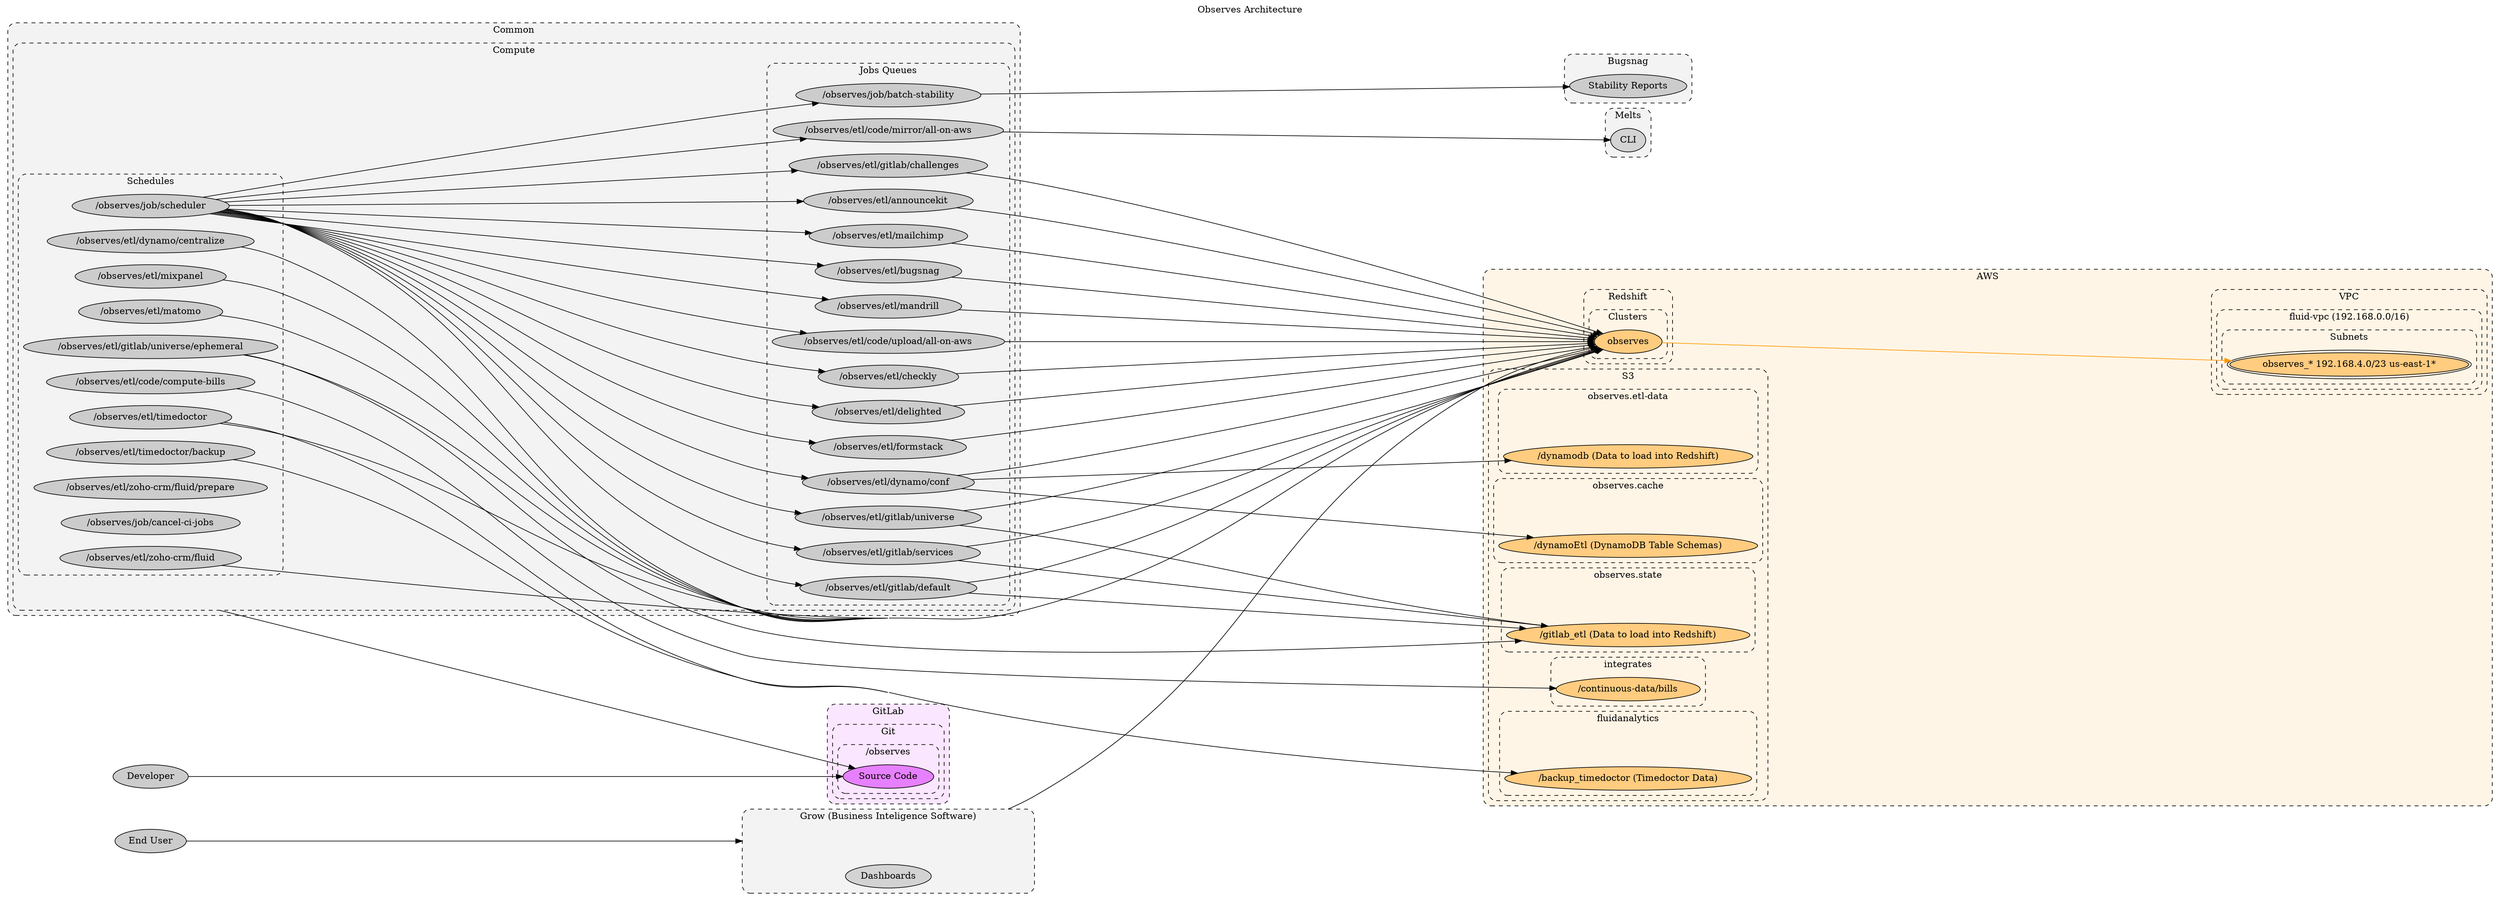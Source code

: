 // SPDX-FileCopyrightText: 2022 Fluid Attacks <development@fluidattacks.com>
//
// SPDX-License-Identifier: MPL-2.0

digraph observes {
  label="Observes Architecture"
  labelloc="t"
  compound="true"
  concentrate="true"
  ranksep="10.0"
  rankdir="LR"
  scale="scalexy"

  node[style="filled"]
  graph[style="dashed,rounded"]

  subgraph cluster_aws {
    label="AWS"
    bgcolor="0.1 0.1 1.0"
    node[fillcolor="0.1 0.5 1.0"]

    subgraph cluster_aws_redshift {
      label="Redshift"

      subgraph cluster_aws_redshift_clusters {
        label="Clusters"

        aws_redshift_clusters_observes[label="observes"]
      }
    }

    subgraph cluster_aws_s3 {
      label="S3"

      subgraph cluster_aws_s3_fluidanalytics {
        label="fluidanalytics"

        cluster_aws_s3_fluidanalytics[label="" style="invis"]

        aws_s3_fluidanalytics_backup_timedoctor[label="/backup_timedoctor (Timedoctor Data)"]
      }

      subgraph cluster_aws_s3_integrates {
        label="integrates"

        aws_s3_integrates_continuous_data_bills[label="/continuous-data/bills"]
      }

      subgraph cluster_aws_s3_observes_cache {
        label="observes.cache"

        cluster_aws_s3_observes_cache[label="" style="invis"]

        aws_s3_observes_cache_dynamo_etl[label="/dynamoEtl (DynamoDB Table Schemas)"]
      }

      subgraph cluster_aws_s3_observes_etl_data {
        label="observes.etl-data"

        cluster_aws_s3_observes_etl_data[label="" style="invis"]

        aws_s3_observes_etl_data_dynamodb[label="/dynamodb (Data to load into Redshift)"]
      }

      subgraph cluster_aws_s3_observes_state {
        label="observes.state"

        cluster_aws_s3_observes_state[label="" style="invis"]

        aws_s3_observes_state_gitlab_etl[label="/gitlab_etl (Data to load into Redshift)"]
      }
    }

    subgraph cluster_aws_vpc {
      label="VPC"

      subgraph cluster_aws_vpc_fluid_vpc {
        label="fluid-vpc (192.168.0.0/16)"

        subgraph cluster_aws_vpc_fluid_vpc_subnets {
          label="Subnets"

          cluster_aws_vpc_fluid_vpc_subnets_observes[label="observes_* 192.168.4.0/23 us-east-1*" peripheries="2"]
        }
      }
    }
  }

  subgraph cluster_bugsnag {
    label="Bugsnag"
    bgcolor="0.0 0.0 0.95"
    node[fillcolor="0.0 0.0 0.8"]

    bugsnag[label="Stability Reports"]
  }

  subgraph cluster_common {
    label="Common"
    bgcolor="0.0 0.0 0.95"
    node[fillcolor="0.0 0.0 0.8"]

    subgraph cluster_common_compute {
      label="Compute"

      cluster_common_compute[label="" style="invis"]

      subgraph cluster_common_compute_job_queues {
        label="Jobs Queues"

        common_compute_schedules_observes_etl_announcekit[label="/observes/etl/announcekit"]
        common_compute_schedules_observes_job_batch_stability[label="/observes/job/batch-stability"]
        common_compute_schedules_observes_etl_bugsnag[label="/observes/etl/bugsnag"]
        common_compute_schedules_observes_etl_code_mirror_all_on_aws[label="/observes/etl/code/mirror/all-on-aws"]
        common_compute_schedules_observes_etl_code_upload_all_on_aws[label="/observes/etl/code/upload/all-on-aws"]
        common_compute_schedules_observes_etl_checkly[label="/observes/etl/checkly"]
        common_compute_schedules_observes_etl_delighted[label="/observes/etl/delighted"]
        common_compute_schedules_observes_etl_dynamo_conf[label="/observes/etl/dynamo/conf"]
        common_compute_schedules_observes_etl_formstack[label="/observes/etl/formstack"]
        common_compute_schedules_observes_etl_gitlab_challenges[label="/observes/etl/gitlab/challenges"]
        common_compute_schedules_observes_etl_gitlab_default[label="/observes/etl/gitlab/default"]
        common_compute_schedules_observes_etl_gitlab_universe[label="/observes/etl/gitlab/universe"]
        common_compute_schedules_observes_etl_gitlab_services[label="/observes/etl/gitlab/services"]
        common_compute_schedules_observes_etl_mailchimp[label="/observes/etl/mailchimp"]
        common_compute_schedules_observes_etl_mandrill[label="/observes/etl/mandrill"]
      }

      subgraph cluster_common_compute_schedules {
        label="Schedules"

        common_compute_schedules_observes_etl_code_compute_bills[label="/observes/etl/code/compute-bills"]
        common_compute_schedules_observes_etl_dynamo_centralize[label="/observes/etl/dynamo/centralize"]
        common_compute_schedules_observes_etl_gitlab_universe_ephemeral[label="/observes/etl/gitlab/universe/ephemeral"]
        common_compute_schedules_observes_etl_matomo[label="/observes/etl/matomo"]
        common_compute_schedules_observes_etl_mixpanel[label="/observes/etl/mixpanel"]
        common_compute_schedules_observes_etl_timedoctor[label="/observes/etl/timedoctor"]
        common_compute_schedules_observes_etl_timedoctor_backup[label="/observes/etl/timedoctor/backup"]
        common_compute_schedules_observes_etl_zoho_crm_fluid[label="/observes/etl/zoho-crm/fluid"]
        common_compute_schedules_observes_etl_zoho_crm_fluid_prepare[label="/observes/etl/zoho-crm/fluid/prepare"]
        common_compute_schedules_observes_job_cancel_ci_jobs[label="/observes/job/cancel-ci-jobs"]
        common_compute_schedules_observes_job_scheduler[label="/observes/job/scheduler"]
      }
    }
  }

  subgraph cluster_gitlab {
    label="GitLab"
    bgcolor="0.8 0.1 1.0"
    node[fillcolor="0.8 0.5 1.0"]

    subgraph cluster_gitlab_git {
      label="Git"

      subgraph cluster_gitlab_observes {
        label="/observes"

        gitlab_observes[label="Source Code"]
      }
    }
  }

  subgraph cluster_grow {
    label="Grow (Business Inteligence Software)"
    bgcolor="0.0 0.0 0.95"

    cluster_grow[label="" style="invis" width="6.0"]
    grow_dashboards[label="Dashboards"]
  }

  subgraph cluster_melts {
    label="Melts"
    bgcolor="0.0 0.0 0.95"

    melts_cli[label="CLI"]
  }

  node[fillcolor="0.0 0.0 0.8"]
  end_user[label="End User"]
  developer[label="Developer"]

  edge[color="0.1 1.0 1.0"]
  aws_redshift_clusters_observes -> cluster_aws_vpc_fluid_vpc_subnets_observes[]

  edge[color="0.8 1.0 1.0"]

  edge[color="0.0 0.0 0.0"]
  developer -> gitlab_observes[]
  end_user -> cluster_grow[lhead="cluster_grow"]
  cluster_grow -> aws_redshift_clusters_observes[ltail="cluster_grow"]
  cluster_common_compute -> gitlab_observes[ltail="cluster_common_compute"]
  common_compute_schedules_observes_etl_announcekit -> aws_redshift_clusters_observes[]
  common_compute_schedules_observes_etl_bugsnag -> aws_redshift_clusters_observes[]
  common_compute_schedules_observes_etl_checkly -> aws_redshift_clusters_observes[]
  common_compute_schedules_observes_etl_code_mirror_all_on_aws -> melts_cli[]
  common_compute_schedules_observes_etl_code_compute_bills -> aws_s3_integrates_continuous_data_bills[]
  common_compute_schedules_observes_etl_code_upload_all_on_aws -> aws_redshift_clusters_observes[]
  common_compute_schedules_observes_etl_delighted -> aws_redshift_clusters_observes[]
  common_compute_schedules_observes_etl_dynamo_centralize -> aws_redshift_clusters_observes[]
  common_compute_schedules_observes_etl_dynamo_conf -> aws_redshift_clusters_observes[]
  common_compute_schedules_observes_etl_dynamo_conf -> aws_s3_observes_cache_dynamo_etl[]
  common_compute_schedules_observes_etl_dynamo_conf -> aws_s3_observes_etl_data_dynamodb[]
  common_compute_schedules_observes_etl_formstack -> aws_redshift_clusters_observes[]
  common_compute_schedules_observes_etl_gitlab_challenges -> aws_redshift_clusters_observes[]
  common_compute_schedules_observes_etl_gitlab_default -> aws_redshift_clusters_observes[]
  common_compute_schedules_observes_etl_gitlab_services -> aws_redshift_clusters_observes[]
  common_compute_schedules_observes_etl_gitlab_universe -> aws_redshift_clusters_observes[]
  common_compute_schedules_observes_etl_gitlab_universe_ephemeral -> aws_redshift_clusters_observes[]
  common_compute_schedules_observes_etl_gitlab_default -> aws_s3_observes_state_gitlab_etl[]
  common_compute_schedules_observes_etl_gitlab_services -> aws_s3_observes_state_gitlab_etl[]
  common_compute_schedules_observes_etl_gitlab_universe -> aws_s3_observes_state_gitlab_etl[]
  common_compute_schedules_observes_etl_gitlab_universe_ephemeral -> aws_s3_observes_state_gitlab_etl[]
  common_compute_schedules_observes_etl_mandrill -> aws_redshift_clusters_observes[]
  common_compute_schedules_observes_etl_matomo -> aws_redshift_clusters_observes[]
  common_compute_schedules_observes_etl_mailchimp -> aws_redshift_clusters_observes[]
  common_compute_schedules_observes_etl_mixpanel -> aws_redshift_clusters_observes[]
  common_compute_schedules_observes_etl_timedoctor -> aws_redshift_clusters_observes[]
  common_compute_schedules_observes_etl_timedoctor -> aws_s3_fluidanalytics_backup_timedoctor[]
  common_compute_schedules_observes_etl_timedoctor_backup -> aws_s3_fluidanalytics_backup_timedoctor[]
  common_compute_schedules_observes_etl_zoho_crm_fluid -> aws_redshift_clusters_observes[]
  common_compute_schedules_observes_job_batch_stability -> bugsnag[]
  common_compute_schedules_observes_job_scheduler -> common_compute_schedules_observes_etl_announcekit[]
  common_compute_schedules_observes_job_scheduler -> common_compute_schedules_observes_job_batch_stability[]
  common_compute_schedules_observes_job_scheduler -> common_compute_schedules_observes_etl_bugsnag[]
  common_compute_schedules_observes_job_scheduler -> common_compute_schedules_observes_etl_code_mirror_all_on_aws[]
  common_compute_schedules_observes_job_scheduler -> common_compute_schedules_observes_etl_code_upload_all_on_aws[]
  common_compute_schedules_observes_job_scheduler -> common_compute_schedules_observes_etl_checkly[]
  common_compute_schedules_observes_job_scheduler -> common_compute_schedules_observes_etl_delighted[]
  common_compute_schedules_observes_job_scheduler -> common_compute_schedules_observes_etl_dynamo_conf[]
  common_compute_schedules_observes_job_scheduler -> common_compute_schedules_observes_etl_formstack[]
  common_compute_schedules_observes_job_scheduler -> common_compute_schedules_observes_etl_gitlab_challenges[]
  common_compute_schedules_observes_job_scheduler -> common_compute_schedules_observes_etl_gitlab_default[]
  common_compute_schedules_observes_job_scheduler -> common_compute_schedules_observes_etl_gitlab_universe[]
  common_compute_schedules_observes_job_scheduler -> common_compute_schedules_observes_etl_gitlab_services[]
  common_compute_schedules_observes_job_scheduler -> common_compute_schedules_observes_etl_mailchimp[]
  common_compute_schedules_observes_job_scheduler -> common_compute_schedules_observes_etl_mandrill[]
}

